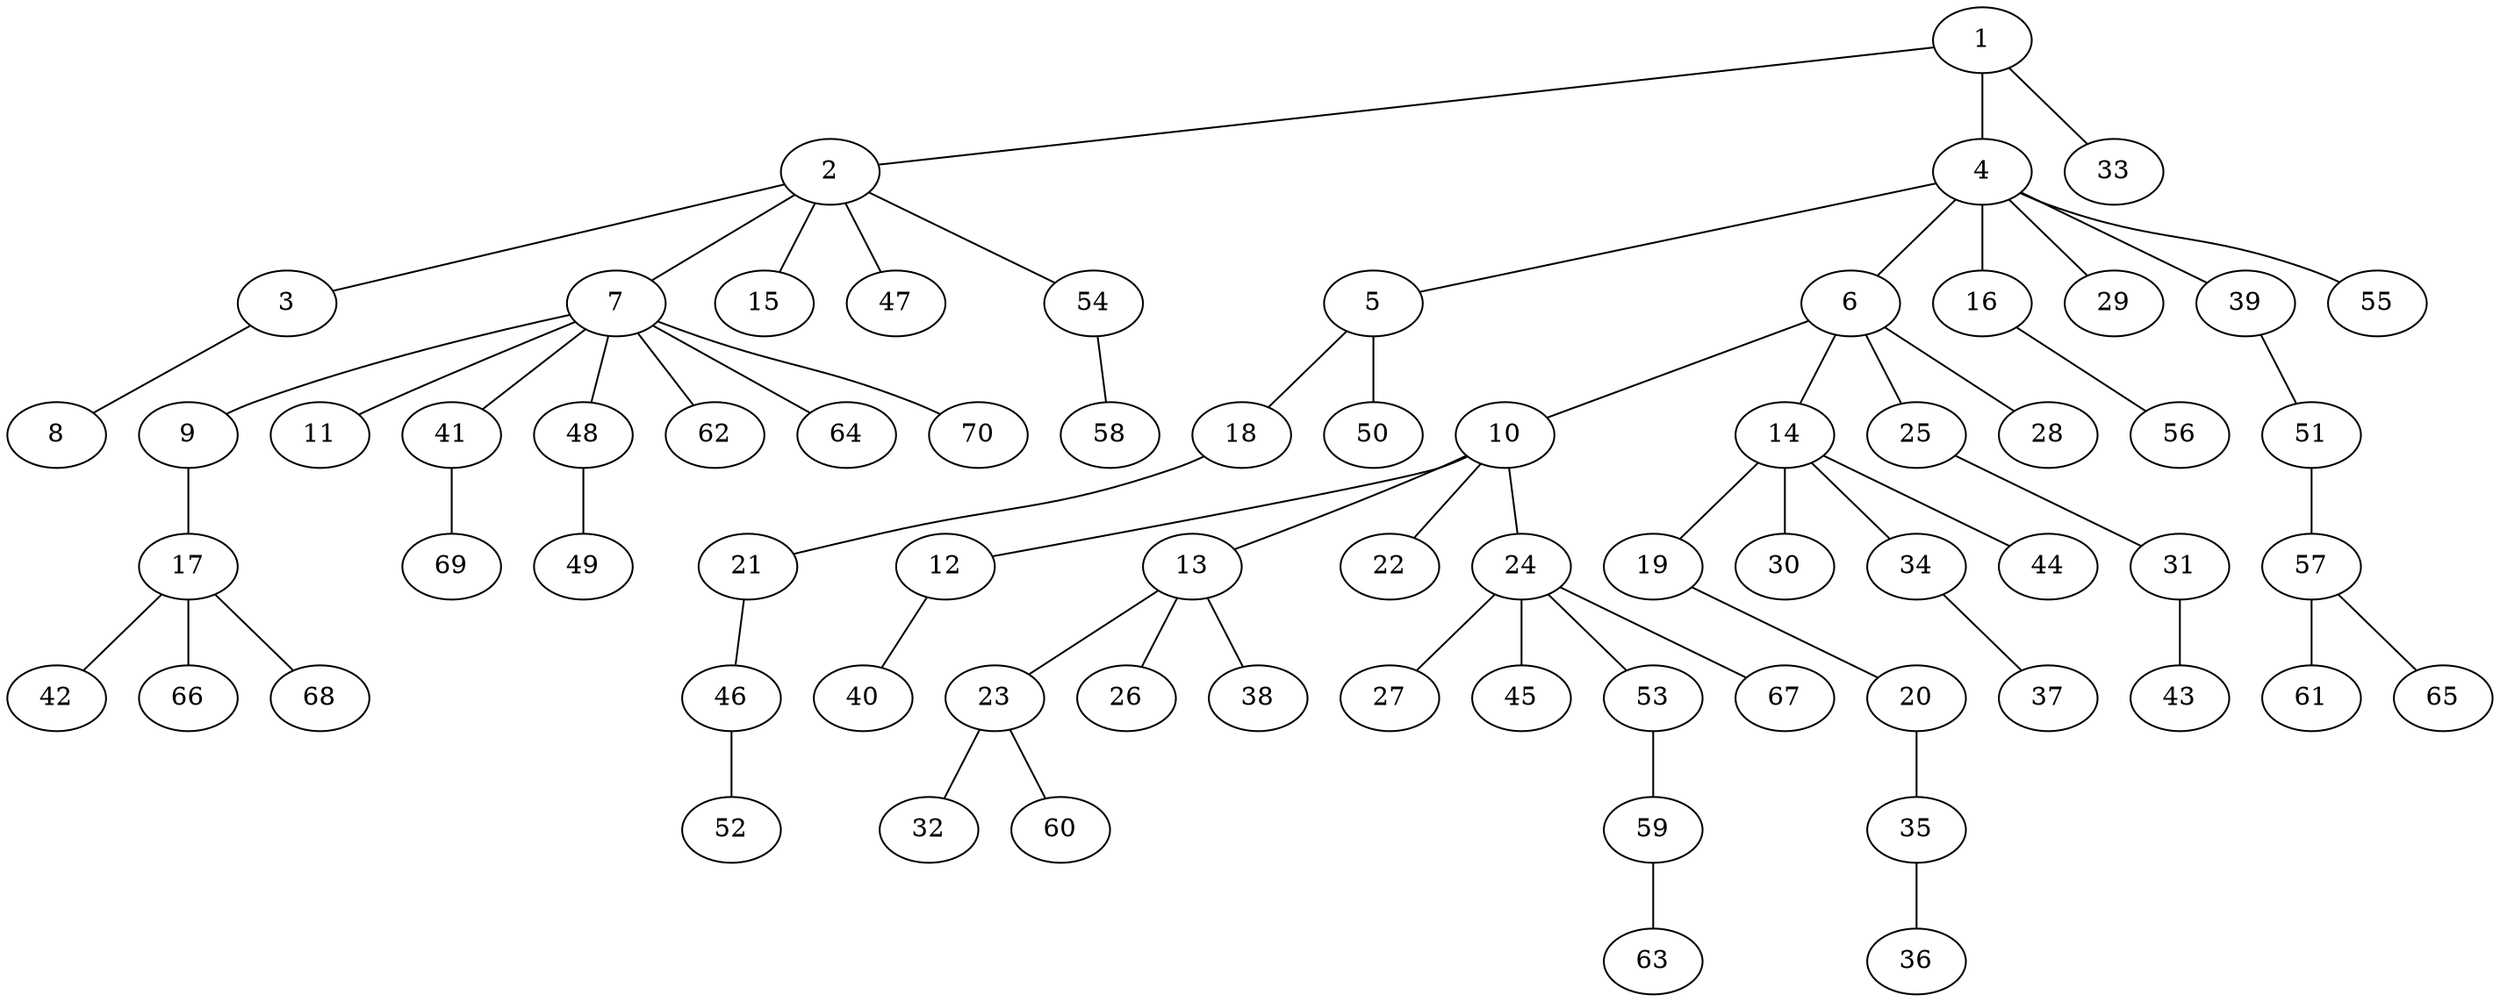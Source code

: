graph graphname {1--2
1--4
1--33
2--3
2--7
2--15
2--47
2--54
3--8
4--5
4--6
4--16
4--29
4--39
4--55
5--18
5--50
6--10
6--14
6--25
6--28
7--9
7--11
7--41
7--48
7--62
7--64
7--70
9--17
10--12
10--13
10--22
10--24
12--40
13--23
13--26
13--38
14--19
14--30
14--34
14--44
16--56
17--42
17--66
17--68
18--21
19--20
20--35
21--46
23--32
23--60
24--27
24--45
24--53
24--67
25--31
31--43
34--37
35--36
39--51
41--69
46--52
48--49
51--57
53--59
54--58
57--61
57--65
59--63
}